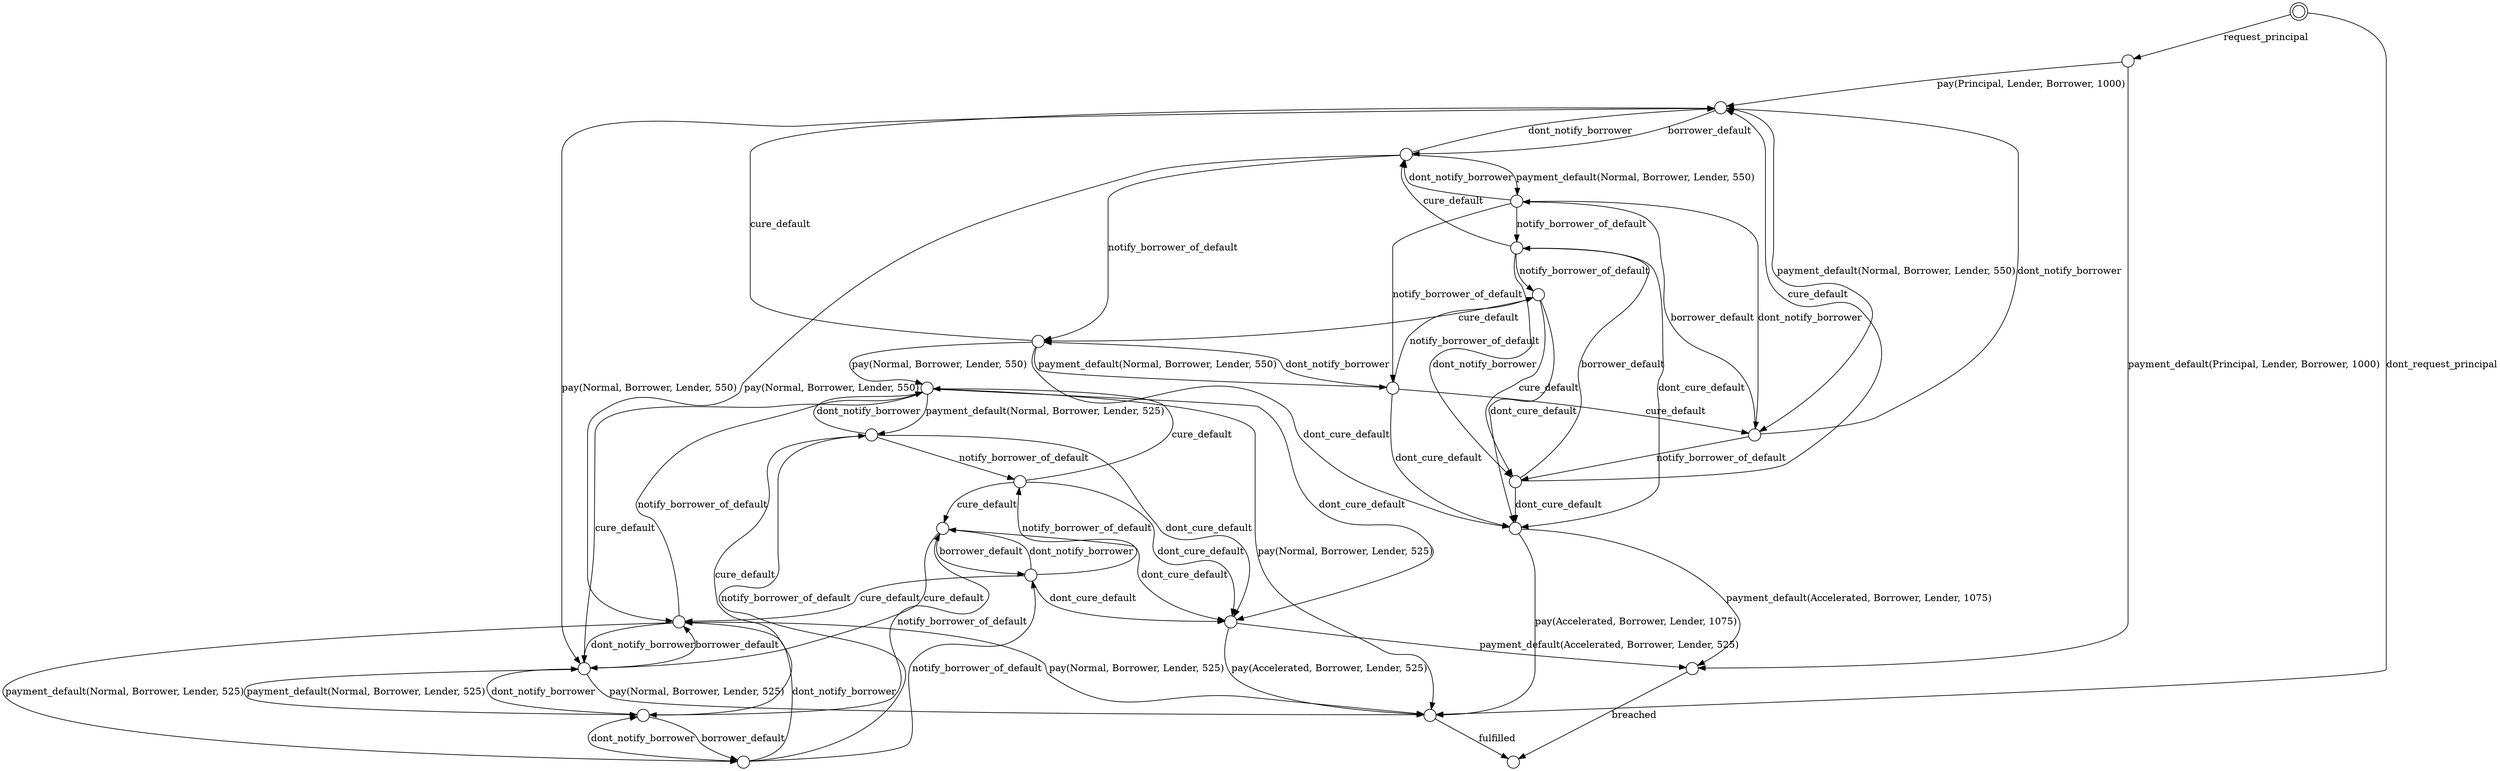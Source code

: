 digraph G {
center = TRUE;
mclimit = 10.0;
nodesep = 0.05;
node [ width=0.25, height=0.25, label="" ];
S2 [ peripheries=2 ];
S0
S1
S2
S3
S4
S5
S6
S7
S8
S9
S10
S11
S12
S13
S14
S15
S16
S17
S18
S19
S20
S21
S22
S23
S24
S24 -> S12[label="notify_borrower_of_default"];
S24 -> S15[label="notify_borrower_of_default"];
S24 -> S7[label="dont_notify_borrower"];
S24 -> S9[label="dont_notify_borrower"];
S18 -> S22[label="notify_borrower_of_default"];
S18 -> S21[label="dont_notify_borrower"];
S18 -> S23[label="payment_default(Normal, Borrower, Lender, 525)"];
S18 -> S6[label="pay(Normal, Borrower, Lender, 525)"];
S23 -> S10[label="notify_borrower_of_default"];
S23 -> S20[label="notify_borrower_of_default"];
S23 -> S19[label="dont_notify_borrower"];
S23 -> S18[label="dont_notify_borrower"];
S0 -> S1[label="breached"];
S15 -> S7[label="cure_default"];
S15 -> S17[label="notify_borrower_of_default"];
S15 -> S16[label="dont_notify_borrower"];
S15 -> S5[label="dont_cure_default"];
S22 -> S21[label="cure_default"];
S22 -> S20[label="payment_default(Normal, Borrower, Lender, 525)"];
S22 -> S6[label="pay(Normal, Borrower, Lender, 525)"];
S22 -> S4[label="dont_cure_default"];
S12 -> S9[label="cure_default"];
S12 -> S17[label="notify_borrower_of_default"];
S12 -> S13[label="dont_notify_borrower"];
S12 -> S5[label="dont_cure_default"];
S20 -> S19[label="cure_default"];
S20 -> S14[label="notify_borrower_of_default"];
S20 -> S22[label="dont_notify_borrower"];
S20 -> S4[label="dont_cure_default"];
S17 -> S16[label="cure_default"];
S17 -> S13[label="cure_default"];
S17 -> S5[label="dont_cure_default"];
S14 -> S22[label="cure_default"];
S14 -> S11[label="cure_default"];
S14 -> S4[label="dont_cure_default"];
S10 -> S18[label="cure_default"];
S10 -> S14[label="notify_borrower_of_default"];
S10 -> S11[label="dont_notify_borrower"];
S10 -> S4[label="dont_cure_default"];
S21 -> S18[label="borrower_default"];
S21 -> S19[label="payment_default(Normal, Borrower, Lender, 525)"];
S21 -> S6[label="pay(Normal, Borrower, Lender, 525)"];
S9 -> S24[label="borrower_default"];
S9 -> S16[label="notify_borrower_of_default"];
S9 -> S8[label="dont_notify_borrower"];
S19 -> S11[label="notify_borrower_of_default"];
S19 -> S23[label="borrower_default"];
S19 -> S21[label="dont_notify_borrower"];
S16 -> S15[label="borrower_default"];
S16 -> S8[label="cure_default"];
S16 -> S5[label="dont_cure_default"];
S11 -> S10[label="borrower_default"];
S11 -> S21[label="cure_default"];
S11 -> S4[label="dont_cure_default"];
S13 -> S22[label="pay(Normal, Borrower, Lender, 550)"];
S13 -> S12[label="payment_default(Normal, Borrower, Lender, 550)"];
S13 -> S8[label="cure_default"];
S13 -> S5[label="dont_cure_default"];
S7 -> S24[label="payment_default(Normal, Borrower, Lender, 550)"];
S7 -> S18[label="pay(Normal, Borrower, Lender, 550)"];
S7 -> S13[label="notify_borrower_of_default"];
S7 -> S8[label="dont_notify_borrower"];
S8 -> S7[label="borrower_default"];
S8 -> S9[label="payment_default(Normal, Borrower, Lender, 550)"];
S8 -> S21[label="pay(Normal, Borrower, Lender, 550)"];
S6 -> S1[label="fulfilled"];
S5 -> S6[label="pay(Accelerated, Borrower, Lender, 1075)"];
S5 -> S0[label="payment_default(Accelerated, Borrower, Lender, 1075)"];
S4 -> S6[label="pay(Accelerated, Borrower, Lender, 525)"];
S4 -> S0[label="payment_default(Accelerated, Borrower, Lender, 525)"];
S3 -> S8[label="pay(Principal, Lender, Borrower, 1000)"];
S3 -> S0[label="payment_default(Principal, Lender, Borrower, 1000)"];
S2 -> S3[label="request_principal"];
S2 -> S6[label="dont_request_principal"];
}
